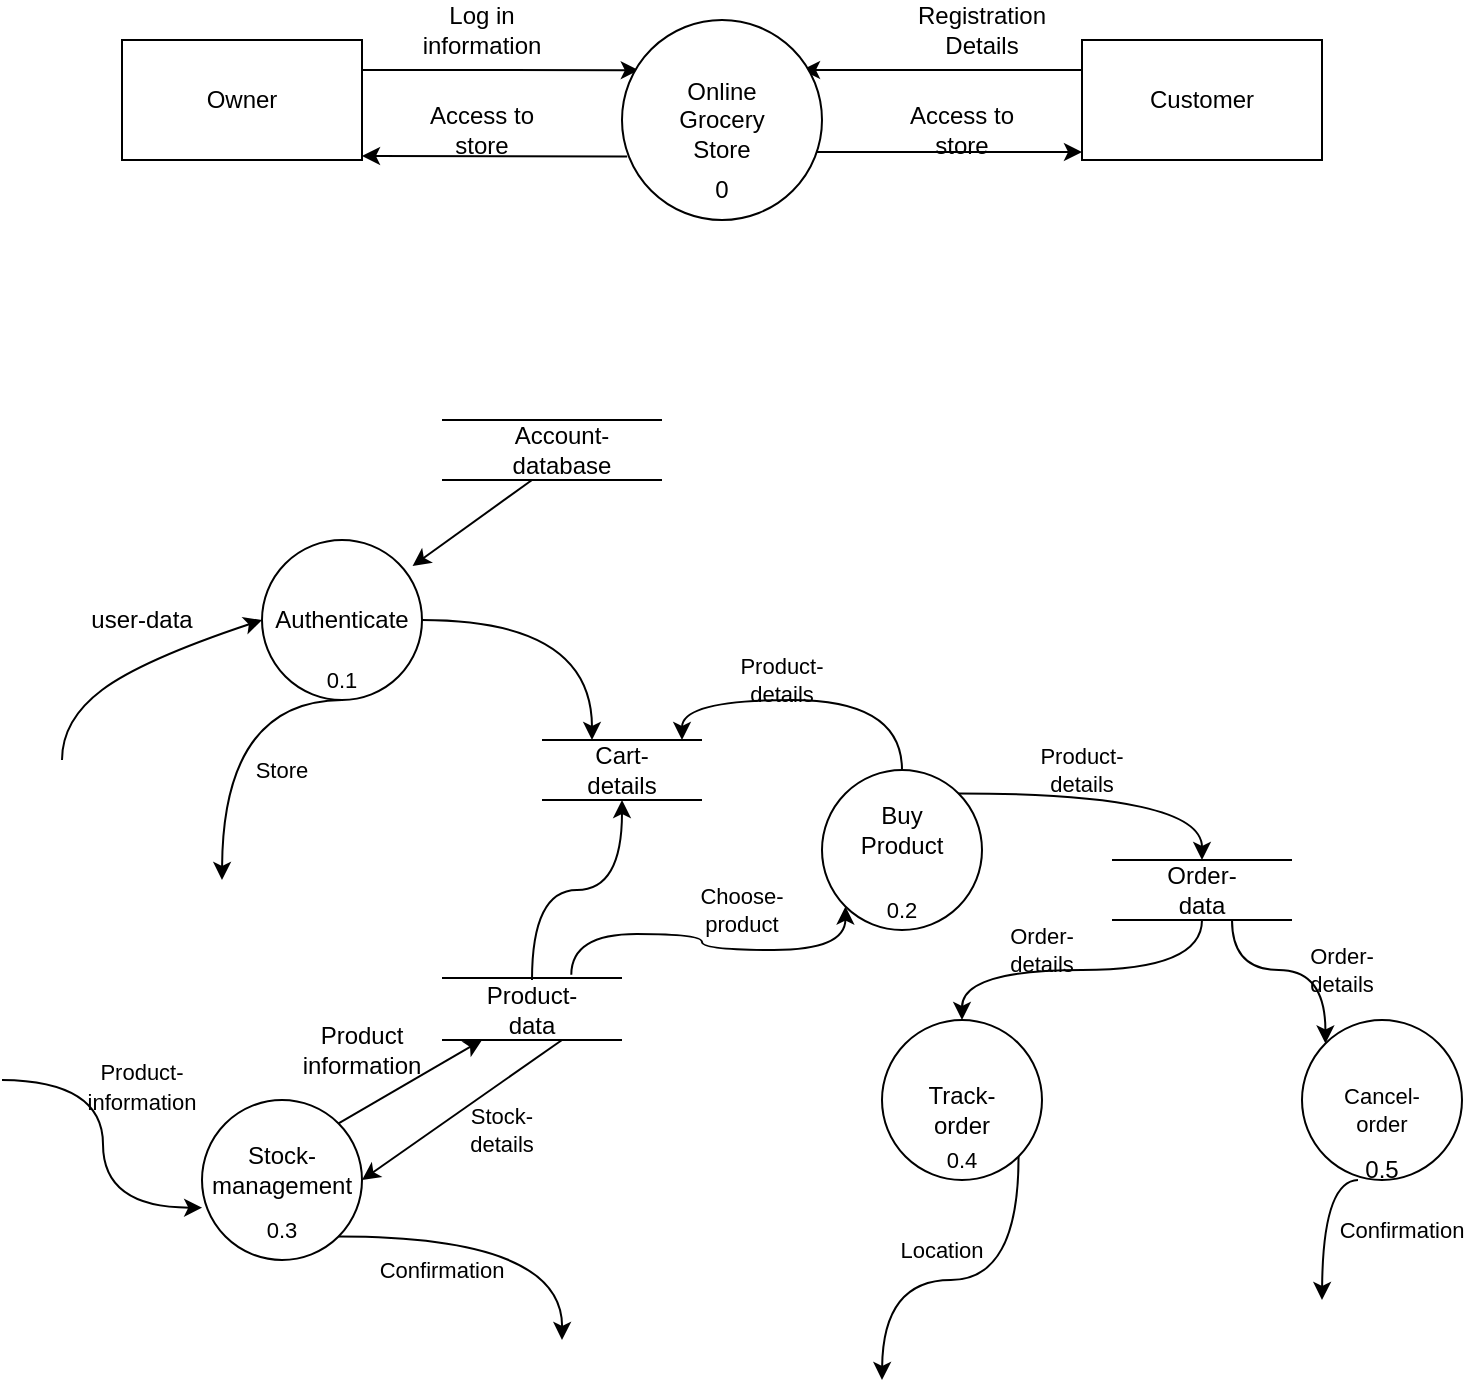 <mxfile version="16.5.2" type="device" pages="2"><diagram id="U8tv8lIdPpNZN0GdPxxK" name="Page-1"><mxGraphModel dx="1172" dy="576" grid="1" gridSize="10" guides="1" tooltips="1" connect="1" arrows="1" fold="1" page="1" pageScale="1" pageWidth="850" pageHeight="1100" math="0" shadow="0"><root><mxCell id="0"/><mxCell id="1" parent="0"/><mxCell id="e2F0o2FXfZZ3Lpdu_ayv-3" value="" style="rounded=0;whiteSpace=wrap;html=1;" parent="1" vertex="1"><mxGeometry x="70" y="90" width="120" height="60" as="geometry"/></mxCell><mxCell id="e2F0o2FXfZZ3Lpdu_ayv-4" value="" style="rounded=0;whiteSpace=wrap;html=1;" parent="1" vertex="1"><mxGeometry x="550" y="90" width="120" height="60" as="geometry"/></mxCell><mxCell id="e2F0o2FXfZZ3Lpdu_ayv-5" value="Owner" style="text;html=1;strokeColor=none;fillColor=none;align=center;verticalAlign=middle;whiteSpace=wrap;rounded=0;" parent="1" vertex="1"><mxGeometry x="100" y="105" width="60" height="30" as="geometry"/></mxCell><mxCell id="e2F0o2FXfZZ3Lpdu_ayv-6" value="Customer" style="text;html=1;strokeColor=none;fillColor=none;align=center;verticalAlign=middle;whiteSpace=wrap;rounded=0;" parent="1" vertex="1"><mxGeometry x="580" y="105" width="60" height="30" as="geometry"/></mxCell><mxCell id="e2F0o2FXfZZ3Lpdu_ayv-7" value="" style="endArrow=classic;html=1;rounded=0;exitX=1;exitY=0.25;exitDx=0;exitDy=0;entryX=0.084;entryY=0.251;entryDx=0;entryDy=0;entryPerimeter=0;" parent="1" source="e2F0o2FXfZZ3Lpdu_ayv-3" target="e2F0o2FXfZZ3Lpdu_ayv-17" edge="1"><mxGeometry width="50" height="50" relative="1" as="geometry"><mxPoint x="190" y="100" as="sourcePoint"/><mxPoint x="310" y="105" as="targetPoint"/></mxGeometry></mxCell><mxCell id="e2F0o2FXfZZ3Lpdu_ayv-8" value="" style="endArrow=classic;html=1;rounded=0;exitX=0;exitY=0.25;exitDx=0;exitDy=0;" parent="1" source="e2F0o2FXfZZ3Lpdu_ayv-4" edge="1"><mxGeometry width="50" height="50" relative="1" as="geometry"><mxPoint x="450" y="180" as="sourcePoint"/><mxPoint x="410" y="105" as="targetPoint"/></mxGeometry></mxCell><mxCell id="e2F0o2FXfZZ3Lpdu_ayv-9" value="" style="endArrow=classic;html=1;rounded=0;entryX=0.926;entryY=0.825;entryDx=0;entryDy=0;entryPerimeter=0;exitX=0.926;exitY=0.825;exitDx=0;exitDy=0;exitPerimeter=0;" parent="1" edge="1"><mxGeometry width="50" height="50" relative="1" as="geometry"><mxPoint x="416.12" y="146" as="sourcePoint"/><mxPoint x="550" y="146" as="targetPoint"/></mxGeometry></mxCell><mxCell id="e2F0o2FXfZZ3Lpdu_ayv-10" value="" style="endArrow=classic;html=1;rounded=0;exitX=0;exitY=1;exitDx=0;exitDy=0;" parent="1" edge="1"><mxGeometry width="50" height="50" relative="1" as="geometry"><mxPoint x="322.574" y="148.284" as="sourcePoint"/><mxPoint x="190" y="148" as="targetPoint"/></mxGeometry></mxCell><mxCell id="e2F0o2FXfZZ3Lpdu_ayv-11" value="Log in information" style="text;html=1;strokeColor=none;fillColor=none;align=center;verticalAlign=middle;whiteSpace=wrap;rounded=0;" parent="1" vertex="1"><mxGeometry x="220" y="70" width="60" height="30" as="geometry"/></mxCell><mxCell id="e2F0o2FXfZZ3Lpdu_ayv-12" value="Registration Details" style="text;html=1;strokeColor=none;fillColor=none;align=center;verticalAlign=middle;whiteSpace=wrap;rounded=0;" parent="1" vertex="1"><mxGeometry x="470" y="70" width="60" height="30" as="geometry"/></mxCell><mxCell id="e2F0o2FXfZZ3Lpdu_ayv-13" value="Access to store" style="text;html=1;strokeColor=none;fillColor=none;align=center;verticalAlign=middle;whiteSpace=wrap;rounded=0;" parent="1" vertex="1"><mxGeometry x="460" y="120" width="60" height="30" as="geometry"/></mxCell><mxCell id="e2F0o2FXfZZ3Lpdu_ayv-14" value="Access to store" style="text;html=1;strokeColor=none;fillColor=none;align=center;verticalAlign=middle;whiteSpace=wrap;rounded=0;" parent="1" vertex="1"><mxGeometry x="220" y="120" width="60" height="30" as="geometry"/></mxCell><mxCell id="e2F0o2FXfZZ3Lpdu_ayv-17" value="" style="ellipse;whiteSpace=wrap;html=1;aspect=fixed;" parent="1" vertex="1"><mxGeometry x="320" y="80" width="100" height="100" as="geometry"/></mxCell><mxCell id="e2F0o2FXfZZ3Lpdu_ayv-18" value="Online Grocery Store" style="text;html=1;strokeColor=none;fillColor=none;align=center;verticalAlign=middle;whiteSpace=wrap;rounded=0;" parent="1" vertex="1"><mxGeometry x="340" y="115" width="60" height="30" as="geometry"/></mxCell><mxCell id="e2F0o2FXfZZ3Lpdu_ayv-19" value="0" style="text;html=1;strokeColor=none;fillColor=none;align=center;verticalAlign=middle;whiteSpace=wrap;rounded=0;" parent="1" vertex="1"><mxGeometry x="340" y="150" width="60" height="30" as="geometry"/></mxCell><mxCell id="e2F0o2FXfZZ3Lpdu_ayv-20" value="" style="ellipse;whiteSpace=wrap;html=1;aspect=fixed;" parent="1" vertex="1"><mxGeometry x="140" y="340" width="80" height="80" as="geometry"/></mxCell><mxCell id="e2F0o2FXfZZ3Lpdu_ayv-21" value="Authenticate" style="text;html=1;strokeColor=none;fillColor=none;align=center;verticalAlign=middle;whiteSpace=wrap;rounded=0;" parent="1" vertex="1"><mxGeometry x="150" y="365" width="60" height="30" as="geometry"/></mxCell><mxCell id="e2F0o2FXfZZ3Lpdu_ayv-22" value="" style="ellipse;whiteSpace=wrap;html=1;aspect=fixed;" parent="1" vertex="1"><mxGeometry x="420" y="455" width="80" height="80" as="geometry"/></mxCell><mxCell id="e2F0o2FXfZZ3Lpdu_ayv-23" value="Buy Product" style="text;html=1;strokeColor=none;fillColor=none;align=center;verticalAlign=middle;whiteSpace=wrap;rounded=0;" parent="1" vertex="1"><mxGeometry x="430" y="470" width="60" height="30" as="geometry"/></mxCell><mxCell id="e2F0o2FXfZZ3Lpdu_ayv-25" value="" style="ellipse;whiteSpace=wrap;html=1;aspect=fixed;" parent="1" vertex="1"><mxGeometry x="110" y="620" width="80" height="80" as="geometry"/></mxCell><mxCell id="e2F0o2FXfZZ3Lpdu_ayv-26" value="Stock-management" style="text;html=1;strokeColor=none;fillColor=none;align=center;verticalAlign=middle;whiteSpace=wrap;rounded=0;" parent="1" vertex="1"><mxGeometry x="120" y="640" width="60" height="30" as="geometry"/></mxCell><mxCell id="e2F0o2FXfZZ3Lpdu_ayv-27" value="" style="ellipse;whiteSpace=wrap;html=1;aspect=fixed;" parent="1" vertex="1"><mxGeometry x="450" y="580" width="80" height="80" as="geometry"/></mxCell><mxCell id="e2F0o2FXfZZ3Lpdu_ayv-28" value="Track-order" style="text;html=1;strokeColor=none;fillColor=none;align=center;verticalAlign=middle;whiteSpace=wrap;rounded=0;" parent="1" vertex="1"><mxGeometry x="460" y="610" width="60" height="30" as="geometry"/></mxCell><mxCell id="e2F0o2FXfZZ3Lpdu_ayv-29" value="" style="curved=1;endArrow=classic;html=1;rounded=0;entryX=0;entryY=0.5;entryDx=0;entryDy=0;" parent="1" target="e2F0o2FXfZZ3Lpdu_ayv-20" edge="1"><mxGeometry width="50" height="50" relative="1" as="geometry"><mxPoint x="40" y="450" as="sourcePoint"/><mxPoint x="120" y="390" as="targetPoint"/><Array as="points"><mxPoint x="40" y="430"/><mxPoint x="80" y="400"/></Array></mxGeometry></mxCell><mxCell id="e2F0o2FXfZZ3Lpdu_ayv-30" value="user-data" style="text;html=1;strokeColor=none;fillColor=none;align=center;verticalAlign=middle;whiteSpace=wrap;rounded=0;" parent="1" vertex="1"><mxGeometry x="50" y="365" width="60" height="30" as="geometry"/></mxCell><mxCell id="e2F0o2FXfZZ3Lpdu_ayv-31" value="" style="endArrow=none;html=1;rounded=0;" parent="1" edge="1"><mxGeometry width="50" height="50" relative="1" as="geometry"><mxPoint x="230" y="280" as="sourcePoint"/><mxPoint x="340" y="280" as="targetPoint"/></mxGeometry></mxCell><mxCell id="e2F0o2FXfZZ3Lpdu_ayv-32" value="" style="endArrow=none;html=1;rounded=0;" parent="1" edge="1"><mxGeometry width="50" height="50" relative="1" as="geometry"><mxPoint x="230" y="310" as="sourcePoint"/><mxPoint x="340" y="310" as="targetPoint"/><Array as="points"><mxPoint x="260" y="310"/><mxPoint x="290" y="310"/></Array></mxGeometry></mxCell><mxCell id="e2F0o2FXfZZ3Lpdu_ayv-33" value="Account-database" style="text;html=1;strokeColor=none;fillColor=none;align=center;verticalAlign=middle;whiteSpace=wrap;rounded=0;" parent="1" vertex="1"><mxGeometry x="260" y="280" width="60" height="30" as="geometry"/></mxCell><mxCell id="e2F0o2FXfZZ3Lpdu_ayv-35" value="" style="endArrow=classic;html=1;rounded=0;entryX=0.941;entryY=0.162;entryDx=0;entryDy=0;entryPerimeter=0;exitX=0.25;exitY=1;exitDx=0;exitDy=0;" parent="1" source="e2F0o2FXfZZ3Lpdu_ayv-33" target="e2F0o2FXfZZ3Lpdu_ayv-20" edge="1"><mxGeometry width="50" height="50" relative="1" as="geometry"><mxPoint x="400" y="500" as="sourcePoint"/><mxPoint x="450" y="450" as="targetPoint"/></mxGeometry></mxCell><mxCell id="e2F0o2FXfZZ3Lpdu_ayv-36" value="" style="endArrow=none;html=1;rounded=0;" parent="1" edge="1"><mxGeometry width="50" height="50" relative="1" as="geometry"><mxPoint x="280" y="440" as="sourcePoint"/><mxPoint x="360" y="440" as="targetPoint"/></mxGeometry></mxCell><mxCell id="e2F0o2FXfZZ3Lpdu_ayv-37" value="" style="endArrow=none;html=1;rounded=0;" parent="1" edge="1"><mxGeometry width="50" height="50" relative="1" as="geometry"><mxPoint x="280" y="470" as="sourcePoint"/><mxPoint x="360" y="470" as="targetPoint"/></mxGeometry></mxCell><mxCell id="e2F0o2FXfZZ3Lpdu_ayv-38" value="Cart-details" style="text;html=1;strokeColor=none;fillColor=none;align=center;verticalAlign=middle;whiteSpace=wrap;rounded=0;" parent="1" vertex="1"><mxGeometry x="290" y="440" width="60" height="30" as="geometry"/></mxCell><mxCell id="e2F0o2FXfZZ3Lpdu_ayv-39" value="" style="endArrow=classic;html=1;rounded=0;entryX=0.25;entryY=0;entryDx=0;entryDy=0;edgeStyle=orthogonalEdgeStyle;curved=1;" parent="1" source="e2F0o2FXfZZ3Lpdu_ayv-20" target="e2F0o2FXfZZ3Lpdu_ayv-38" edge="1"><mxGeometry width="50" height="50" relative="1" as="geometry"><mxPoint x="400" y="500" as="sourcePoint"/><mxPoint x="450" y="450" as="targetPoint"/></mxGeometry></mxCell><mxCell id="e2F0o2FXfZZ3Lpdu_ayv-40" value="" style="endArrow=none;html=1;rounded=0;" parent="1" edge="1"><mxGeometry width="50" height="50" relative="1" as="geometry"><mxPoint x="230" y="559" as="sourcePoint"/><mxPoint x="320" y="559" as="targetPoint"/></mxGeometry></mxCell><mxCell id="e2F0o2FXfZZ3Lpdu_ayv-41" value="" style="endArrow=none;html=1;rounded=0;" parent="1" edge="1"><mxGeometry width="50" height="50" relative="1" as="geometry"><mxPoint x="320" y="590" as="sourcePoint"/><mxPoint x="230" y="590" as="targetPoint"/></mxGeometry></mxCell><mxCell id="NZ64a8MyGV0NXZyLxMT9-5" value="" style="edgeStyle=orthogonalEdgeStyle;curved=1;rounded=0;orthogonalLoop=1;jettySize=auto;html=1;" edge="1" parent="1" source="e2F0o2FXfZZ3Lpdu_ayv-42" target="e2F0o2FXfZZ3Lpdu_ayv-38"><mxGeometry relative="1" as="geometry"/></mxCell><mxCell id="e2F0o2FXfZZ3Lpdu_ayv-42" value="Product-data" style="text;html=1;strokeColor=none;fillColor=none;align=center;verticalAlign=middle;whiteSpace=wrap;rounded=0;" parent="1" vertex="1"><mxGeometry x="250" y="560" width="50" height="30" as="geometry"/></mxCell><mxCell id="e2F0o2FXfZZ3Lpdu_ayv-47" value="" style="endArrow=classic;html=1;rounded=0;exitX=0.893;exitY=-0.089;exitDx=0;exitDy=0;exitPerimeter=0;entryX=0;entryY=1;entryDx=0;entryDy=0;edgeStyle=orthogonalEdgeStyle;curved=1;" parent="1" source="e2F0o2FXfZZ3Lpdu_ayv-42" target="e2F0o2FXfZZ3Lpdu_ayv-22" edge="1"><mxGeometry width="50" height="50" relative="1" as="geometry"><mxPoint x="400" y="590" as="sourcePoint"/><mxPoint x="450" y="540" as="targetPoint"/><Array as="points"><mxPoint x="360" y="537"/><mxPoint x="360" y="545"/><mxPoint x="432" y="545"/></Array></mxGeometry></mxCell><mxCell id="e2F0o2FXfZZ3Lpdu_ayv-48" value="" style="endArrow=classic;html=1;rounded=0;exitX=0.5;exitY=0;exitDx=0;exitDy=0;entryX=1;entryY=0;entryDx=0;entryDy=0;edgeStyle=orthogonalEdgeStyle;curved=1;" parent="1" source="e2F0o2FXfZZ3Lpdu_ayv-22" target="e2F0o2FXfZZ3Lpdu_ayv-38" edge="1"><mxGeometry width="50" height="50" relative="1" as="geometry"><mxPoint x="400" y="590" as="sourcePoint"/><mxPoint x="310" y="410" as="targetPoint"/><Array as="points"><mxPoint x="460" y="420"/><mxPoint x="350" y="420"/></Array></mxGeometry></mxCell><mxCell id="e2F0o2FXfZZ3Lpdu_ayv-49" value="" style="endArrow=none;html=1;rounded=0;" parent="1" edge="1"><mxGeometry width="50" height="50" relative="1" as="geometry"><mxPoint x="565" y="500" as="sourcePoint"/><mxPoint x="655" y="500" as="targetPoint"/></mxGeometry></mxCell><mxCell id="e2F0o2FXfZZ3Lpdu_ayv-50" value="" style="endArrow=none;html=1;rounded=0;" parent="1" edge="1"><mxGeometry width="50" height="50" relative="1" as="geometry"><mxPoint x="565" y="530" as="sourcePoint"/><mxPoint x="655" y="530" as="targetPoint"/></mxGeometry></mxCell><mxCell id="e2F0o2FXfZZ3Lpdu_ayv-51" value="Order-data" style="text;html=1;strokeColor=none;fillColor=none;align=center;verticalAlign=middle;whiteSpace=wrap;rounded=0;" parent="1" vertex="1"><mxGeometry x="580" y="500" width="60" height="30" as="geometry"/></mxCell><mxCell id="e2F0o2FXfZZ3Lpdu_ayv-52" value="" style="endArrow=classic;html=1;rounded=0;exitX=1;exitY=0;exitDx=0;exitDy=0;edgeStyle=orthogonalEdgeStyle;curved=1;entryX=0.5;entryY=0;entryDx=0;entryDy=0;" parent="1" source="e2F0o2FXfZZ3Lpdu_ayv-22" target="e2F0o2FXfZZ3Lpdu_ayv-51" edge="1"><mxGeometry width="50" height="50" relative="1" as="geometry"><mxPoint x="400" y="580" as="sourcePoint"/><mxPoint x="600" y="460" as="targetPoint"/></mxGeometry></mxCell><mxCell id="e2F0o2FXfZZ3Lpdu_ayv-53" value="" style="endArrow=classic;html=1;rounded=0;entryX=0.5;entryY=0;entryDx=0;entryDy=0;exitX=0.5;exitY=1;exitDx=0;exitDy=0;edgeStyle=orthogonalEdgeStyle;curved=1;" parent="1" source="e2F0o2FXfZZ3Lpdu_ayv-51" target="e2F0o2FXfZZ3Lpdu_ayv-27" edge="1"><mxGeometry width="50" height="50" relative="1" as="geometry"><mxPoint x="530" y="550" as="sourcePoint"/><mxPoint x="580" y="500" as="targetPoint"/></mxGeometry></mxCell><mxCell id="e2F0o2FXfZZ3Lpdu_ayv-54" value="" style="endArrow=classic;html=1;rounded=0;exitX=1;exitY=1;exitDx=0;exitDy=0;edgeStyle=orthogonalEdgeStyle;curved=1;" parent="1" source="e2F0o2FXfZZ3Lpdu_ayv-27" edge="1"><mxGeometry width="50" height="50" relative="1" as="geometry"><mxPoint x="530" y="690" as="sourcePoint"/><mxPoint x="450" y="760" as="targetPoint"/></mxGeometry></mxCell><mxCell id="e2F0o2FXfZZ3Lpdu_ayv-56" value="" style="endArrow=classic;html=1;rounded=0;entryX=0.001;entryY=0.673;entryDx=0;entryDy=0;entryPerimeter=0;edgeStyle=orthogonalEdgeStyle;curved=1;" parent="1" target="e2F0o2FXfZZ3Lpdu_ayv-25" edge="1"><mxGeometry width="50" height="50" relative="1" as="geometry"><mxPoint x="10" y="610" as="sourcePoint"/><mxPoint x="110" y="650" as="targetPoint"/></mxGeometry></mxCell><mxCell id="e2F0o2FXfZZ3Lpdu_ayv-57" value="" style="endArrow=classic;html=1;rounded=0;exitX=1;exitY=1;exitDx=0;exitDy=0;edgeStyle=orthogonalEdgeStyle;curved=1;" parent="1" source="e2F0o2FXfZZ3Lpdu_ayv-25" edge="1"><mxGeometry width="50" height="50" relative="1" as="geometry"><mxPoint x="190" y="700" as="sourcePoint"/><mxPoint x="290" y="740" as="targetPoint"/></mxGeometry></mxCell><mxCell id="e2F0o2FXfZZ3Lpdu_ayv-58" value="&lt;font style=&quot;font-size: 11px&quot;&gt;Product-information&lt;/font&gt;" style="text;html=1;strokeColor=none;fillColor=none;align=center;verticalAlign=middle;whiteSpace=wrap;rounded=0;" parent="1" vertex="1"><mxGeometry x="45" y="590" width="70" height="45" as="geometry"/></mxCell><mxCell id="e2F0o2FXfZZ3Lpdu_ayv-59" value="Confirmation" style="text;html=1;strokeColor=none;fillColor=none;align=center;verticalAlign=middle;whiteSpace=wrap;rounded=0;fontSize=11;" parent="1" vertex="1"><mxGeometry x="200" y="690" width="60" height="30" as="geometry"/></mxCell><mxCell id="e2F0o2FXfZZ3Lpdu_ayv-61" value="Stock-details" style="text;html=1;strokeColor=none;fillColor=none;align=center;verticalAlign=middle;whiteSpace=wrap;rounded=0;fontSize=11;" parent="1" vertex="1"><mxGeometry x="230" y="620" width="60" height="30" as="geometry"/></mxCell><mxCell id="e2F0o2FXfZZ3Lpdu_ayv-62" value="Order-details" style="text;html=1;strokeColor=none;fillColor=none;align=center;verticalAlign=middle;whiteSpace=wrap;rounded=0;fontSize=11;" parent="1" vertex="1"><mxGeometry x="500" y="530" width="60" height="30" as="geometry"/></mxCell><mxCell id="e2F0o2FXfZZ3Lpdu_ayv-63" value="Location" style="text;html=1;strokeColor=none;fillColor=none;align=center;verticalAlign=middle;whiteSpace=wrap;rounded=0;fontSize=11;" parent="1" vertex="1"><mxGeometry x="450" y="680" width="60" height="30" as="geometry"/></mxCell><mxCell id="e2F0o2FXfZZ3Lpdu_ayv-65" value="Choose-product" style="text;html=1;strokeColor=none;fillColor=none;align=center;verticalAlign=middle;whiteSpace=wrap;rounded=0;fontSize=11;" parent="1" vertex="1"><mxGeometry x="350" y="510" width="60" height="30" as="geometry"/></mxCell><mxCell id="e2F0o2FXfZZ3Lpdu_ayv-66" value="Product-details" style="text;html=1;strokeColor=none;fillColor=none;align=center;verticalAlign=middle;whiteSpace=wrap;rounded=0;fontSize=11;" parent="1" vertex="1"><mxGeometry x="370" y="395" width="60" height="30" as="geometry"/></mxCell><mxCell id="e2F0o2FXfZZ3Lpdu_ayv-67" value="Product-details" style="text;html=1;strokeColor=none;fillColor=none;align=center;verticalAlign=middle;whiteSpace=wrap;rounded=0;fontSize=11;" parent="1" vertex="1"><mxGeometry x="520" y="440" width="60" height="30" as="geometry"/></mxCell><mxCell id="e2F0o2FXfZZ3Lpdu_ayv-70" value="" style="endArrow=classic;html=1;rounded=0;fontSize=11;curved=1;edgeStyle=orthogonalEdgeStyle;" parent="1" edge="1"><mxGeometry width="50" height="50" relative="1" as="geometry"><mxPoint x="180" y="420" as="sourcePoint"/><mxPoint x="120" y="510" as="targetPoint"/></mxGeometry></mxCell><mxCell id="e2F0o2FXfZZ3Lpdu_ayv-71" value="Store" style="text;html=1;strokeColor=none;fillColor=none;align=center;verticalAlign=middle;whiteSpace=wrap;rounded=0;fontSize=11;" parent="1" vertex="1"><mxGeometry x="120" y="440" width="60" height="30" as="geometry"/></mxCell><mxCell id="e2F0o2FXfZZ3Lpdu_ayv-72" value="0.1" style="text;html=1;strokeColor=none;fillColor=none;align=center;verticalAlign=middle;whiteSpace=wrap;rounded=0;fontSize=11;" parent="1" vertex="1"><mxGeometry x="150" y="395" width="60" height="30" as="geometry"/></mxCell><mxCell id="e2F0o2FXfZZ3Lpdu_ayv-73" value="0.2" style="text;html=1;strokeColor=none;fillColor=none;align=center;verticalAlign=middle;whiteSpace=wrap;rounded=0;fontSize=11;" parent="1" vertex="1"><mxGeometry x="430" y="510" width="60" height="30" as="geometry"/></mxCell><mxCell id="e2F0o2FXfZZ3Lpdu_ayv-74" value="0.3" style="text;html=1;strokeColor=none;fillColor=none;align=center;verticalAlign=middle;whiteSpace=wrap;rounded=0;fontSize=11;" parent="1" vertex="1"><mxGeometry x="120" y="670" width="60" height="30" as="geometry"/></mxCell><mxCell id="e2F0o2FXfZZ3Lpdu_ayv-75" value="0.4" style="text;html=1;strokeColor=none;fillColor=none;align=center;verticalAlign=middle;whiteSpace=wrap;rounded=0;fontSize=11;" parent="1" vertex="1"><mxGeometry x="460" y="635" width="60" height="30" as="geometry"/></mxCell><mxCell id="e2F0o2FXfZZ3Lpdu_ayv-76" value="" style="ellipse;whiteSpace=wrap;html=1;aspect=fixed;fontSize=11;" parent="1" vertex="1"><mxGeometry x="660" y="580" width="80" height="80" as="geometry"/></mxCell><mxCell id="e2F0o2FXfZZ3Lpdu_ayv-77" value="Cancel-order" style="text;html=1;strokeColor=none;fillColor=none;align=center;verticalAlign=middle;whiteSpace=wrap;rounded=0;fontSize=11;" parent="1" vertex="1"><mxGeometry x="670" y="610" width="60" height="30" as="geometry"/></mxCell><mxCell id="e2F0o2FXfZZ3Lpdu_ayv-78" value="" style="endArrow=classic;html=1;rounded=0;fontSize=11;curved=1;entryX=0;entryY=0;entryDx=0;entryDy=0;exitX=0.75;exitY=1;exitDx=0;exitDy=0;edgeStyle=orthogonalEdgeStyle;" parent="1" source="e2F0o2FXfZZ3Lpdu_ayv-51" target="e2F0o2FXfZZ3Lpdu_ayv-76" edge="1"><mxGeometry width="50" height="50" relative="1" as="geometry"><mxPoint x="400" y="640" as="sourcePoint"/><mxPoint x="450" y="590" as="targetPoint"/></mxGeometry></mxCell><mxCell id="e2F0o2FXfZZ3Lpdu_ayv-79" value="" style="endArrow=classic;html=1;rounded=0;fontSize=11;curved=1;edgeStyle=orthogonalEdgeStyle;" parent="1" edge="1"><mxGeometry width="50" height="50" relative="1" as="geometry"><mxPoint x="688" y="660" as="sourcePoint"/><mxPoint x="670" y="720" as="targetPoint"/></mxGeometry></mxCell><mxCell id="e2F0o2FXfZZ3Lpdu_ayv-80" value="Order-details" style="text;html=1;strokeColor=none;fillColor=none;align=center;verticalAlign=middle;whiteSpace=wrap;rounded=0;fontSize=11;" parent="1" vertex="1"><mxGeometry x="650" y="540" width="60" height="30" as="geometry"/></mxCell><mxCell id="e2F0o2FXfZZ3Lpdu_ayv-81" value="Confirmation" style="text;html=1;strokeColor=none;fillColor=none;align=center;verticalAlign=middle;whiteSpace=wrap;rounded=0;fontSize=11;" parent="1" vertex="1"><mxGeometry x="680" y="670" width="60" height="30" as="geometry"/></mxCell><mxCell id="NZ64a8MyGV0NXZyLxMT9-1" value="0.5" style="text;html=1;strokeColor=none;fillColor=none;align=center;verticalAlign=middle;whiteSpace=wrap;rounded=0;" vertex="1" parent="1"><mxGeometry x="675" y="645" width="50" height="20" as="geometry"/></mxCell><mxCell id="NZ64a8MyGV0NXZyLxMT9-2" value="" style="endArrow=classic;html=1;rounded=0;exitX=1;exitY=0;exitDx=0;exitDy=0;" edge="1" parent="1" source="e2F0o2FXfZZ3Lpdu_ayv-25"><mxGeometry width="50" height="50" relative="1" as="geometry"><mxPoint x="400" y="520" as="sourcePoint"/><mxPoint x="250" y="590" as="targetPoint"/></mxGeometry></mxCell><mxCell id="NZ64a8MyGV0NXZyLxMT9-3" value="" style="endArrow=classic;html=1;rounded=0;entryX=1;entryY=0.5;entryDx=0;entryDy=0;" edge="1" parent="1" target="e2F0o2FXfZZ3Lpdu_ayv-25"><mxGeometry width="50" height="50" relative="1" as="geometry"><mxPoint x="290" y="590" as="sourcePoint"/><mxPoint x="240" y="670" as="targetPoint"/></mxGeometry></mxCell><mxCell id="NZ64a8MyGV0NXZyLxMT9-6" value="Product information" style="text;html=1;strokeColor=none;fillColor=none;align=center;verticalAlign=middle;whiteSpace=wrap;rounded=0;" vertex="1" parent="1"><mxGeometry x="160" y="580" width="60" height="30" as="geometry"/></mxCell></root></mxGraphModel></diagram><diagram id="0ga7Ubs2BbtTlZxUxdiU" name="Page-2"><mxGraphModel dx="1172" dy="576" grid="1" gridSize="10" guides="1" tooltips="1" connect="1" arrows="1" fold="1" page="1" pageScale="1" pageWidth="850" pageHeight="1100" math="0" shadow="0"><root><mxCell id="oxBw_xpWgd8Zgj91h70--0"/><mxCell id="oxBw_xpWgd8Zgj91h70--1" parent="oxBw_xpWgd8Zgj91h70--0"/><mxCell id="chjgOiUKJ1xNcy3gyAYk-0" value="" style="ellipse;whiteSpace=wrap;html=1;aspect=fixed;" vertex="1" parent="oxBw_xpWgd8Zgj91h70--1"><mxGeometry x="170" y="130" width="80" height="80" as="geometry"/></mxCell><mxCell id="chjgOiUKJ1xNcy3gyAYk-1" value="Search Product" style="text;html=1;strokeColor=none;fillColor=none;align=center;verticalAlign=middle;whiteSpace=wrap;rounded=0;" vertex="1" parent="oxBw_xpWgd8Zgj91h70--1"><mxGeometry x="180" y="155" width="60" height="30" as="geometry"/></mxCell><mxCell id="chjgOiUKJ1xNcy3gyAYk-3" value="" style="endArrow=none;html=1;rounded=0;" edge="1" parent="oxBw_xpWgd8Zgj91h70--1"><mxGeometry width="50" height="50" relative="1" as="geometry"><mxPoint x="360" y="160" as="sourcePoint"/><mxPoint x="440" y="160" as="targetPoint"/></mxGeometry></mxCell><mxCell id="chjgOiUKJ1xNcy3gyAYk-4" value="" style="endArrow=none;html=1;rounded=0;" edge="1" parent="oxBw_xpWgd8Zgj91h70--1"><mxGeometry width="50" height="50" relative="1" as="geometry"><mxPoint x="360" y="185" as="sourcePoint"/><mxPoint x="440" y="185" as="targetPoint"/></mxGeometry></mxCell><mxCell id="chjgOiUKJ1xNcy3gyAYk-5" value="Products" style="text;html=1;strokeColor=none;fillColor=none;align=center;verticalAlign=middle;whiteSpace=wrap;rounded=0;" vertex="1" parent="oxBw_xpWgd8Zgj91h70--1"><mxGeometry x="375" y="165" width="50" height="20" as="geometry"/></mxCell><mxCell id="chjgOiUKJ1xNcy3gyAYk-7" value="" style="endArrow=classic;html=1;rounded=0;entryX=0;entryY=0.5;entryDx=0;entryDy=0;edgeStyle=orthogonalEdgeStyle;curved=1;" edge="1" parent="oxBw_xpWgd8Zgj91h70--1" target="chjgOiUKJ1xNcy3gyAYk-0"><mxGeometry width="50" height="50" relative="1" as="geometry"><mxPoint x="50" y="160" as="sourcePoint"/><mxPoint x="570" y="360" as="targetPoint"/><Array as="points"><mxPoint x="50" y="170"/></Array></mxGeometry></mxCell><mxCell id="chjgOiUKJ1xNcy3gyAYk-8" value="" style="endArrow=classic;html=1;rounded=0;edgeStyle=orthogonalEdgeStyle;curved=1;" edge="1" parent="oxBw_xpWgd8Zgj91h70--1"><mxGeometry width="50" height="50" relative="1" as="geometry"><mxPoint x="250" y="180" as="sourcePoint"/><mxPoint x="410" y="160" as="targetPoint"/><Array as="points"><mxPoint x="252" y="140"/><mxPoint x="410" y="140"/></Array></mxGeometry></mxCell><mxCell id="chjgOiUKJ1xNcy3gyAYk-9" value="" style="ellipse;whiteSpace=wrap;html=1;aspect=fixed;" vertex="1" parent="oxBw_xpWgd8Zgj91h70--1"><mxGeometry x="380" y="280" width="80" height="80" as="geometry"/></mxCell><mxCell id="chjgOiUKJ1xNcy3gyAYk-10" value="Select Product" style="text;html=1;strokeColor=none;fillColor=none;align=center;verticalAlign=middle;whiteSpace=wrap;rounded=0;" vertex="1" parent="oxBw_xpWgd8Zgj91h70--1"><mxGeometry x="390" y="305" width="60" height="30" as="geometry"/></mxCell><mxCell id="chjgOiUKJ1xNcy3gyAYk-11" value="" style="endArrow=classic;html=1;rounded=0;exitX=0.75;exitY=1;exitDx=0;exitDy=0;edgeStyle=orthogonalEdgeStyle;curved=1;entryX=0.257;entryY=0.043;entryDx=0;entryDy=0;entryPerimeter=0;" edge="1" parent="oxBw_xpWgd8Zgj91h70--1" source="chjgOiUKJ1xNcy3gyAYk-5" target="chjgOiUKJ1xNcy3gyAYk-9"><mxGeometry width="50" height="50" relative="1" as="geometry"><mxPoint x="400" y="330" as="sourcePoint"/><mxPoint x="450" y="280" as="targetPoint"/><Array as="points"><mxPoint x="390" y="185"/><mxPoint x="390" y="283"/></Array></mxGeometry></mxCell><mxCell id="chjgOiUKJ1xNcy3gyAYk-12" value="" style="ellipse;whiteSpace=wrap;html=1;aspect=fixed;" vertex="1" parent="oxBw_xpWgd8Zgj91h70--1"><mxGeometry x="140" y="400" width="80" height="80" as="geometry"/></mxCell><mxCell id="chjgOiUKJ1xNcy3gyAYk-13" value="Add to cart" style="text;html=1;strokeColor=none;fillColor=none;align=center;verticalAlign=middle;whiteSpace=wrap;rounded=0;" vertex="1" parent="oxBw_xpWgd8Zgj91h70--1"><mxGeometry x="150" y="425" width="60" height="30" as="geometry"/></mxCell><mxCell id="chjgOiUKJ1xNcy3gyAYk-14" value="" style="endArrow=none;html=1;rounded=0;" edge="1" parent="oxBw_xpWgd8Zgj91h70--1"><mxGeometry width="50" height="50" relative="1" as="geometry"><mxPoint x="360" y="425" as="sourcePoint"/><mxPoint x="440" y="425" as="targetPoint"/></mxGeometry></mxCell><mxCell id="chjgOiUKJ1xNcy3gyAYk-15" value="" style="endArrow=none;html=1;rounded=0;" edge="1" parent="oxBw_xpWgd8Zgj91h70--1"><mxGeometry width="50" height="50" relative="1" as="geometry"><mxPoint x="360" y="455" as="sourcePoint"/><mxPoint x="440" y="455" as="targetPoint"/></mxGeometry></mxCell><mxCell id="chjgOiUKJ1xNcy3gyAYk-16" value="User's cart" style="text;html=1;strokeColor=none;fillColor=none;align=center;verticalAlign=middle;whiteSpace=wrap;rounded=0;" vertex="1" parent="oxBw_xpWgd8Zgj91h70--1"><mxGeometry x="370" y="425" width="60" height="30" as="geometry"/></mxCell><mxCell id="chjgOiUKJ1xNcy3gyAYk-20" value="Make Payment" style="ellipse;whiteSpace=wrap;html=1;aspect=fixed;" vertex="1" parent="oxBw_xpWgd8Zgj91h70--1"><mxGeometry x="560" y="400" width="80" height="80" as="geometry"/></mxCell><mxCell id="chjgOiUKJ1xNcy3gyAYk-21" value="" style="endArrow=none;html=1;rounded=0;" edge="1" parent="oxBw_xpWgd8Zgj91h70--1"><mxGeometry width="50" height="50" relative="1" as="geometry"><mxPoint x="640" y="319.5" as="sourcePoint"/><mxPoint x="720" y="319.5" as="targetPoint"/></mxGeometry></mxCell><mxCell id="chjgOiUKJ1xNcy3gyAYk-22" value="" style="endArrow=none;html=1;rounded=0;" edge="1" parent="oxBw_xpWgd8Zgj91h70--1"><mxGeometry width="50" height="50" relative="1" as="geometry"><mxPoint x="640" y="350" as="sourcePoint"/><mxPoint x="720" y="350" as="targetPoint"/></mxGeometry></mxCell><mxCell id="chjgOiUKJ1xNcy3gyAYk-23" value="Payment method" style="text;html=1;strokeColor=none;fillColor=none;align=center;verticalAlign=middle;whiteSpace=wrap;rounded=0;" vertex="1" parent="oxBw_xpWgd8Zgj91h70--1"><mxGeometry x="650" y="320" width="60" height="30" as="geometry"/></mxCell><mxCell id="chjgOiUKJ1xNcy3gyAYk-24" value="" style="endArrow=classic;html=1;rounded=0;exitX=0.963;exitY=0.238;exitDx=0;exitDy=0;exitPerimeter=0;entryX=0.25;entryY=0;entryDx=0;entryDy=0;edgeStyle=orthogonalEdgeStyle;curved=1;" edge="1" parent="oxBw_xpWgd8Zgj91h70--1" source="chjgOiUKJ1xNcy3gyAYk-12" target="chjgOiUKJ1xNcy3gyAYk-16"><mxGeometry width="50" height="50" relative="1" as="geometry"><mxPoint x="400" y="310" as="sourcePoint"/><mxPoint x="450" y="260" as="targetPoint"/></mxGeometry></mxCell><mxCell id="chjgOiUKJ1xNcy3gyAYk-25" value="" style="endArrow=classic;html=1;rounded=0;exitX=0.007;exitY=0.39;exitDx=0;exitDy=0;exitPerimeter=0;edgeStyle=orthogonalEdgeStyle;curved=1;" edge="1" parent="oxBw_xpWgd8Zgj91h70--1" source="chjgOiUKJ1xNcy3gyAYk-9" target="chjgOiUKJ1xNcy3gyAYk-12"><mxGeometry width="50" height="50" relative="1" as="geometry"><mxPoint x="400" y="310" as="sourcePoint"/><mxPoint x="450" y="260" as="targetPoint"/></mxGeometry></mxCell><mxCell id="chjgOiUKJ1xNcy3gyAYk-26" value="" style="endArrow=classic;html=1;rounded=0;entryX=0;entryY=0.5;entryDx=0;entryDy=0;exitX=0.5;exitY=1;exitDx=0;exitDy=0;edgeStyle=orthogonalEdgeStyle;curved=1;" edge="1" parent="oxBw_xpWgd8Zgj91h70--1" source="chjgOiUKJ1xNcy3gyAYk-16" target="chjgOiUKJ1xNcy3gyAYk-20"><mxGeometry width="50" height="50" relative="1" as="geometry"><mxPoint x="400" y="310" as="sourcePoint"/><mxPoint x="450" y="260" as="targetPoint"/><Array as="points"><mxPoint x="400" y="480"/><mxPoint x="495" y="480"/><mxPoint x="495" y="440"/></Array></mxGeometry></mxCell><mxCell id="chjgOiUKJ1xNcy3gyAYk-28" value="" style="endArrow=classic;html=1;rounded=0;exitX=0.75;exitY=1;exitDx=0;exitDy=0;edgeStyle=orthogonalEdgeStyle;curved=1;entryX=0.996;entryY=0.423;entryDx=0;entryDy=0;entryPerimeter=0;" edge="1" parent="oxBw_xpWgd8Zgj91h70--1" source="chjgOiUKJ1xNcy3gyAYk-23" target="chjgOiUKJ1xNcy3gyAYk-20"><mxGeometry width="50" height="50" relative="1" as="geometry"><mxPoint x="690" y="370" as="sourcePoint"/><mxPoint x="630" y="430" as="targetPoint"/></mxGeometry></mxCell><mxCell id="chjgOiUKJ1xNcy3gyAYk-29" value="" style="endArrow=classic;html=1;rounded=0;edgeStyle=orthogonalEdgeStyle;curved=1;" edge="1" parent="oxBw_xpWgd8Zgj91h70--1"><mxGeometry width="50" height="50" relative="1" as="geometry"><mxPoint x="610" y="400" as="sourcePoint"/><mxPoint x="660" y="350" as="targetPoint"/></mxGeometry></mxCell><mxCell id="chjgOiUKJ1xNcy3gyAYk-32" value="" style="endArrow=classic;html=1;rounded=0;exitX=0.5;exitY=1;exitDx=0;exitDy=0;edgeStyle=orthogonalEdgeStyle;curved=1;" edge="1" parent="oxBw_xpWgd8Zgj91h70--1" source="chjgOiUKJ1xNcy3gyAYk-20"><mxGeometry width="50" height="50" relative="1" as="geometry"><mxPoint x="400" y="310" as="sourcePoint"/><mxPoint x="650" y="580" as="targetPoint"/></mxGeometry></mxCell><mxCell id="chjgOiUKJ1xNcy3gyAYk-33" value="Product-details" style="text;html=1;strokeColor=none;fillColor=none;align=center;verticalAlign=middle;whiteSpace=wrap;rounded=0;" vertex="1" parent="oxBw_xpWgd8Zgj91h70--1"><mxGeometry x="80" y="135" width="60" height="30" as="geometry"/></mxCell><mxCell id="chjgOiUKJ1xNcy3gyAYk-34" value="Filters" style="text;html=1;strokeColor=none;fillColor=none;align=center;verticalAlign=middle;whiteSpace=wrap;rounded=0;" vertex="1" parent="oxBw_xpWgd8Zgj91h70--1"><mxGeometry x="300" y="120" width="60" height="30" as="geometry"/></mxCell><mxCell id="chjgOiUKJ1xNcy3gyAYk-35" value="Result products" style="text;html=1;strokeColor=none;fillColor=none;align=center;verticalAlign=middle;whiteSpace=wrap;rounded=0;" vertex="1" parent="oxBw_xpWgd8Zgj91h70--1"><mxGeometry x="390" y="220" width="60" height="30" as="geometry"/></mxCell><mxCell id="chjgOiUKJ1xNcy3gyAYk-36" value="Product details" style="text;html=1;strokeColor=none;fillColor=none;align=center;verticalAlign=middle;whiteSpace=wrap;rounded=0;" vertex="1" parent="oxBw_xpWgd8Zgj91h70--1"><mxGeometry x="240" y="280" width="60" height="30" as="geometry"/></mxCell><mxCell id="chjgOiUKJ1xNcy3gyAYk-37" value="product quantity" style="text;html=1;strokeColor=none;fillColor=none;align=center;verticalAlign=middle;whiteSpace=wrap;rounded=0;" vertex="1" parent="oxBw_xpWgd8Zgj91h70--1"><mxGeometry x="230" y="380" width="60" height="30" as="geometry"/></mxCell><mxCell id="chjgOiUKJ1xNcy3gyAYk-38" value="Total amount" style="text;html=1;strokeColor=none;fillColor=none;align=center;verticalAlign=middle;whiteSpace=wrap;rounded=0;" vertex="1" parent="oxBw_xpWgd8Zgj91h70--1"><mxGeometry x="470" y="470" width="60" height="30" as="geometry"/></mxCell><mxCell id="chjgOiUKJ1xNcy3gyAYk-39" value="Payment details" style="text;html=1;strokeColor=none;fillColor=none;align=center;verticalAlign=middle;whiteSpace=wrap;rounded=0;" vertex="1" parent="oxBw_xpWgd8Zgj91h70--1"><mxGeometry x="600" y="360" width="60" height="30" as="geometry"/></mxCell><mxCell id="chjgOiUKJ1xNcy3gyAYk-40" value="Transaction result" style="text;html=1;strokeColor=none;fillColor=none;align=center;verticalAlign=middle;whiteSpace=wrap;rounded=0;" vertex="1" parent="oxBw_xpWgd8Zgj91h70--1"><mxGeometry x="690" y="395" width="60" height="30" as="geometry"/></mxCell><mxCell id="chjgOiUKJ1xNcy3gyAYk-41" value="Payment status" style="text;html=1;strokeColor=none;fillColor=none;align=center;verticalAlign=middle;whiteSpace=wrap;rounded=0;" vertex="1" parent="oxBw_xpWgd8Zgj91h70--1"><mxGeometry x="600" y="500" width="60" height="30" as="geometry"/></mxCell><mxCell id="chjgOiUKJ1xNcy3gyAYk-43" value="0." style="text;html=1;strokeColor=none;fillColor=none;align=center;verticalAlign=middle;whiteSpace=wrap;rounded=0;" vertex="1" parent="oxBw_xpWgd8Zgj91h70--1"><mxGeometry x="390" y="390" width="60" height="30" as="geometry"/></mxCell><mxCell id="ldIwxeEwf8TFyVByW0uG-0" value="0.2.1" style="text;html=1;strokeColor=none;fillColor=none;align=center;verticalAlign=middle;whiteSpace=wrap;rounded=0;" vertex="1" parent="oxBw_xpWgd8Zgj91h70--1"><mxGeometry x="180" y="180" width="60" height="30" as="geometry"/></mxCell><mxCell id="ldIwxeEwf8TFyVByW0uG-1" value="0.2.2" style="text;html=1;strokeColor=none;fillColor=none;align=center;verticalAlign=middle;whiteSpace=wrap;rounded=0;" vertex="1" parent="oxBw_xpWgd8Zgj91h70--1"><mxGeometry x="390" y="335" width="60" height="30" as="geometry"/></mxCell><mxCell id="ldIwxeEwf8TFyVByW0uG-3" value="0.2.3" style="text;html=1;strokeColor=none;fillColor=none;align=center;verticalAlign=middle;whiteSpace=wrap;rounded=0;" vertex="1" parent="oxBw_xpWgd8Zgj91h70--1"><mxGeometry x="150" y="455" width="60" height="30" as="geometry"/></mxCell><mxCell id="ldIwxeEwf8TFyVByW0uG-4" value="0.2.4" style="text;html=1;strokeColor=none;fillColor=none;align=center;verticalAlign=middle;whiteSpace=wrap;rounded=0;" vertex="1" parent="oxBw_xpWgd8Zgj91h70--1"><mxGeometry x="570" y="455" width="60" height="30" as="geometry"/></mxCell></root></mxGraphModel></diagram></mxfile>